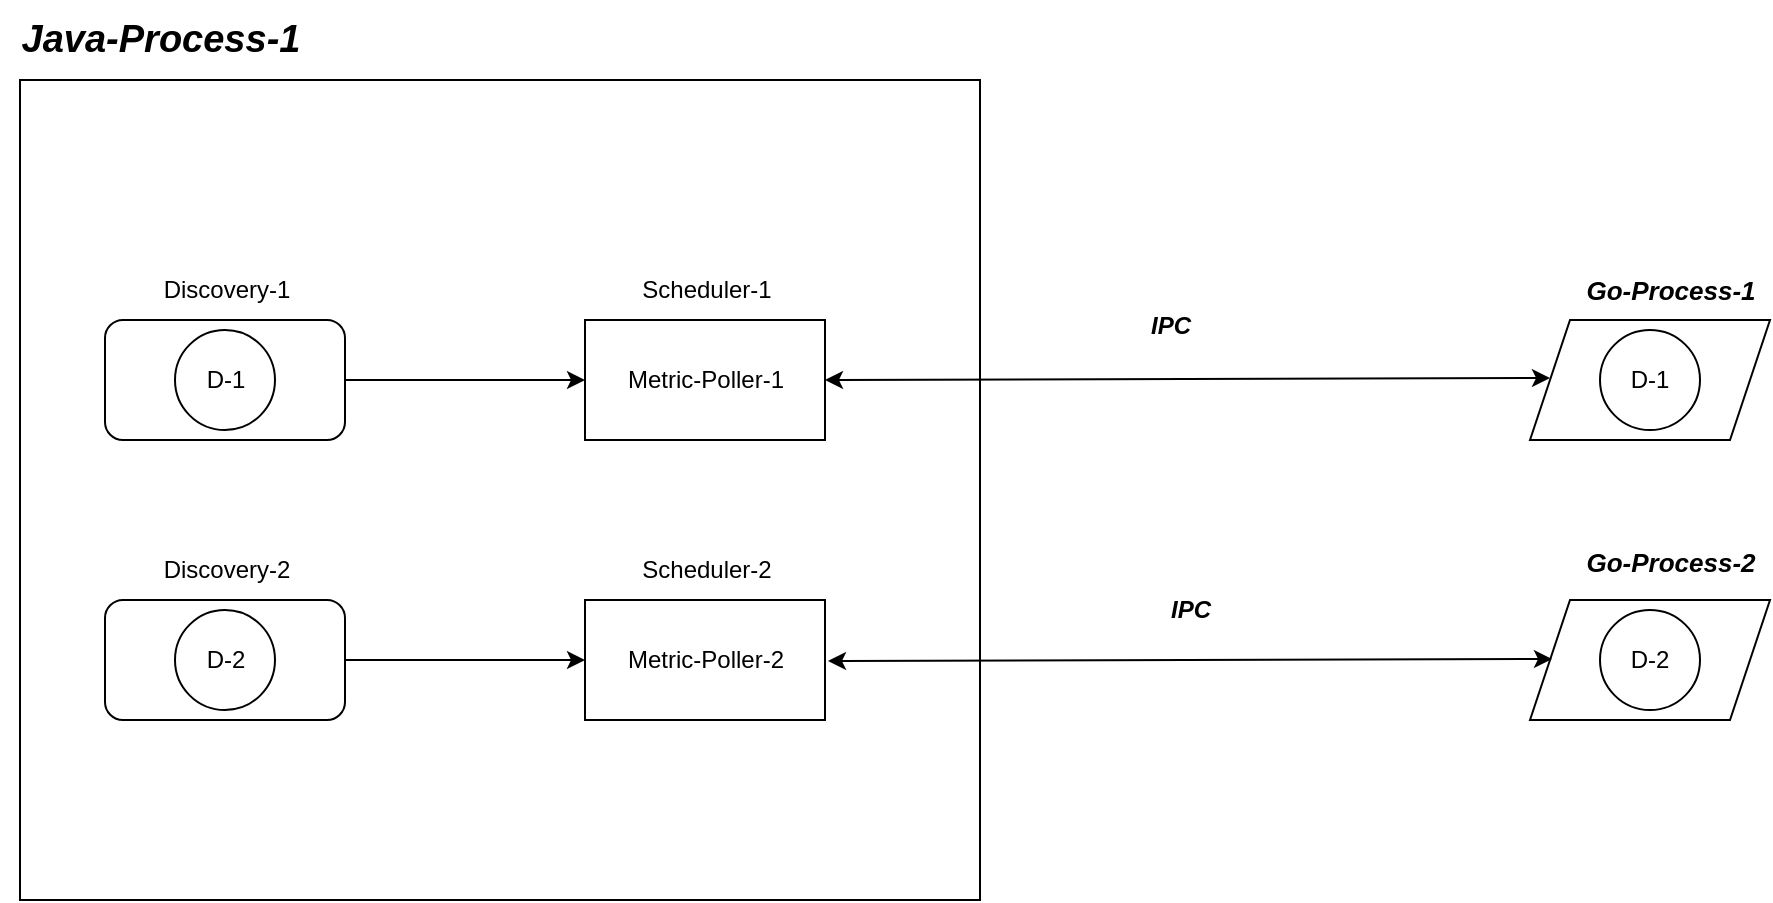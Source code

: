 <mxfile version="24.6.1" type="device" pages="3">
  <diagram id="C5RBs43oDa-KdzZeNtuy" name="Version-1">
    <mxGraphModel dx="1434" dy="843" grid="1" gridSize="10" guides="1" tooltips="1" connect="1" arrows="1" fold="1" page="0" pageScale="1" pageWidth="827" pageHeight="1169" math="0" shadow="0">
      <root>
        <mxCell id="WIyWlLk6GJQsqaUBKTNV-0" />
        <mxCell id="WIyWlLk6GJQsqaUBKTNV-1" parent="WIyWlLk6GJQsqaUBKTNV-0" />
        <mxCell id="9OZdfVUQXRZFReurkTuY-8" style="edgeStyle=orthogonalEdgeStyle;rounded=0;orthogonalLoop=1;jettySize=auto;html=1;entryX=0;entryY=0.5;entryDx=0;entryDy=0;" parent="WIyWlLk6GJQsqaUBKTNV-1" source="9OZdfVUQXRZFReurkTuY-1" target="9OZdfVUQXRZFReurkTuY-4" edge="1">
          <mxGeometry relative="1" as="geometry" />
        </mxCell>
        <mxCell id="9OZdfVUQXRZFReurkTuY-1" value="" style="rounded=1;whiteSpace=wrap;html=1;" parent="WIyWlLk6GJQsqaUBKTNV-1" vertex="1">
          <mxGeometry x="92.5" y="270" width="120" height="60" as="geometry" />
        </mxCell>
        <mxCell id="9OZdfVUQXRZFReurkTuY-9" style="edgeStyle=orthogonalEdgeStyle;rounded=0;orthogonalLoop=1;jettySize=auto;html=1;entryX=0;entryY=0.5;entryDx=0;entryDy=0;" parent="WIyWlLk6GJQsqaUBKTNV-1" source="9OZdfVUQXRZFReurkTuY-2" target="9OZdfVUQXRZFReurkTuY-5" edge="1">
          <mxGeometry relative="1" as="geometry" />
        </mxCell>
        <mxCell id="9OZdfVUQXRZFReurkTuY-2" value="" style="rounded=1;whiteSpace=wrap;html=1;" parent="WIyWlLk6GJQsqaUBKTNV-1" vertex="1">
          <mxGeometry x="92.5" y="410" width="120" height="60" as="geometry" />
        </mxCell>
        <mxCell id="9OZdfVUQXRZFReurkTuY-4" value="Metric-Poller-1" style="rounded=0;whiteSpace=wrap;html=1;" parent="WIyWlLk6GJQsqaUBKTNV-1" vertex="1">
          <mxGeometry x="332.5" y="270" width="120" height="60" as="geometry" />
        </mxCell>
        <mxCell id="9OZdfVUQXRZFReurkTuY-5" value="Metric-Poller-2" style="rounded=0;whiteSpace=wrap;html=1;" parent="WIyWlLk6GJQsqaUBKTNV-1" vertex="1">
          <mxGeometry x="332.5" y="410" width="120" height="60" as="geometry" />
        </mxCell>
        <mxCell id="9OZdfVUQXRZFReurkTuY-21" value="" style="shape=parallelogram;perimeter=parallelogramPerimeter;whiteSpace=wrap;html=1;fixedSize=1;" parent="WIyWlLk6GJQsqaUBKTNV-1" vertex="1">
          <mxGeometry x="805" y="270" width="120" height="60" as="geometry" />
        </mxCell>
        <mxCell id="9OZdfVUQXRZFReurkTuY-22" value="" style="shape=parallelogram;perimeter=parallelogramPerimeter;whiteSpace=wrap;html=1;fixedSize=1;" parent="WIyWlLk6GJQsqaUBKTNV-1" vertex="1">
          <mxGeometry x="805" y="410" width="120" height="60" as="geometry" />
        </mxCell>
        <mxCell id="9OZdfVUQXRZFReurkTuY-24" value="D-1" style="ellipse;whiteSpace=wrap;html=1;aspect=fixed;" parent="WIyWlLk6GJQsqaUBKTNV-1" vertex="1">
          <mxGeometry x="840" y="275" width="50" height="50" as="geometry" />
        </mxCell>
        <mxCell id="9OZdfVUQXRZFReurkTuY-28" value="D-2" style="ellipse;whiteSpace=wrap;html=1;aspect=fixed;" parent="WIyWlLk6GJQsqaUBKTNV-1" vertex="1">
          <mxGeometry x="840" y="415" width="50" height="50" as="geometry" />
        </mxCell>
        <mxCell id="9OZdfVUQXRZFReurkTuY-73" value="D-2" style="ellipse;whiteSpace=wrap;html=1;aspect=fixed;" parent="WIyWlLk6GJQsqaUBKTNV-1" vertex="1">
          <mxGeometry x="127.5" y="415" width="50" height="50" as="geometry" />
        </mxCell>
        <mxCell id="9OZdfVUQXRZFReurkTuY-75" value="D-1" style="ellipse;whiteSpace=wrap;html=1;aspect=fixed;" parent="WIyWlLk6GJQsqaUBKTNV-1" vertex="1">
          <mxGeometry x="127.5" y="275" width="50" height="50" as="geometry" />
        </mxCell>
        <mxCell id="9OZdfVUQXRZFReurkTuY-76" value="Discovery-1" style="text;html=1;align=center;verticalAlign=middle;resizable=0;points=[];autosize=1;strokeColor=none;fillColor=none;" parent="WIyWlLk6GJQsqaUBKTNV-1" vertex="1">
          <mxGeometry x="107.5" y="240" width="90" height="30" as="geometry" />
        </mxCell>
        <mxCell id="9OZdfVUQXRZFReurkTuY-77" value="Discovery-2" style="text;html=1;align=center;verticalAlign=middle;resizable=0;points=[];autosize=1;strokeColor=none;fillColor=none;" parent="WIyWlLk6GJQsqaUBKTNV-1" vertex="1">
          <mxGeometry x="107.5" y="380" width="90" height="30" as="geometry" />
        </mxCell>
        <mxCell id="9OZdfVUQXRZFReurkTuY-79" value="Go-Process-1" style="text;html=1;align=center;verticalAlign=middle;resizable=0;points=[];autosize=1;strokeColor=none;fillColor=none;fontStyle=3;fontSize=13;" parent="WIyWlLk6GJQsqaUBKTNV-1" vertex="1">
          <mxGeometry x="825" y="240" width="100" height="30" as="geometry" />
        </mxCell>
        <mxCell id="9OZdfVUQXRZFReurkTuY-80" value="" style="rounded=0;whiteSpace=wrap;html=1;shadow=0;fillOpacity=0;" parent="WIyWlLk6GJQsqaUBKTNV-1" vertex="1">
          <mxGeometry x="50" y="150" width="480" height="410" as="geometry" />
        </mxCell>
        <mxCell id="9OZdfVUQXRZFReurkTuY-81" value="Java-Process-1" style="text;html=1;align=center;verticalAlign=middle;resizable=0;points=[];autosize=1;strokeColor=none;fillColor=none;fontStyle=3;fontSize=19;" parent="WIyWlLk6GJQsqaUBKTNV-1" vertex="1">
          <mxGeometry x="40" y="110" width="160" height="40" as="geometry" />
        </mxCell>
        <mxCell id="9OZdfVUQXRZFReurkTuY-86" value="&lt;b&gt;&lt;i&gt;IPC&lt;/i&gt;&lt;/b&gt;" style="text;html=1;align=center;verticalAlign=middle;resizable=0;points=[];autosize=1;strokeColor=none;fillColor=none;" parent="WIyWlLk6GJQsqaUBKTNV-1" vertex="1">
          <mxGeometry x="605" y="258" width="40" height="30" as="geometry" />
        </mxCell>
        <mxCell id="9OZdfVUQXRZFReurkTuY-87" value="&lt;b&gt;&lt;i&gt;IPC&lt;/i&gt;&lt;/b&gt;" style="text;html=1;align=center;verticalAlign=middle;resizable=0;points=[];autosize=1;strokeColor=none;fillColor=none;" parent="WIyWlLk6GJQsqaUBKTNV-1" vertex="1">
          <mxGeometry x="615" y="400" width="40" height="30" as="geometry" />
        </mxCell>
        <mxCell id="9OZdfVUQXRZFReurkTuY-92" value="" style="endArrow=classic;startArrow=classic;html=1;rounded=0;exitX=1;exitY=0.5;exitDx=0;exitDy=0;" parent="WIyWlLk6GJQsqaUBKTNV-1" source="9OZdfVUQXRZFReurkTuY-4" edge="1">
          <mxGeometry width="50" height="50" relative="1" as="geometry">
            <mxPoint x="565" y="310" as="sourcePoint" />
            <mxPoint x="815" y="299" as="targetPoint" />
          </mxGeometry>
        </mxCell>
        <mxCell id="9OZdfVUQXRZFReurkTuY-93" value="" style="endArrow=classic;startArrow=classic;html=1;rounded=0;exitX=1;exitY=0.5;exitDx=0;exitDy=0;" parent="WIyWlLk6GJQsqaUBKTNV-1" edge="1">
          <mxGeometry width="50" height="50" relative="1" as="geometry">
            <mxPoint x="454" y="440.5" as="sourcePoint" />
            <mxPoint x="816" y="439.5" as="targetPoint" />
          </mxGeometry>
        </mxCell>
        <mxCell id="9OZdfVUQXRZFReurkTuY-99" value="&lt;font style=&quot;font-size: 13px;&quot;&gt;Go-Process-2&lt;/font&gt;" style="text;html=1;align=center;verticalAlign=middle;resizable=0;points=[];autosize=1;strokeColor=none;fillColor=none;fontStyle=3;fontSize=19;" parent="WIyWlLk6GJQsqaUBKTNV-1" vertex="1">
          <mxGeometry x="825" y="370" width="100" height="40" as="geometry" />
        </mxCell>
        <mxCell id="9OZdfVUQXRZFReurkTuY-105" value="Scheduler-1" style="text;html=1;align=center;verticalAlign=middle;resizable=0;points=[];autosize=1;strokeColor=none;fillColor=none;" parent="WIyWlLk6GJQsqaUBKTNV-1" vertex="1">
          <mxGeometry x="347.5" y="240" width="90" height="30" as="geometry" />
        </mxCell>
        <mxCell id="9OZdfVUQXRZFReurkTuY-106" value="Scheduler-2" style="text;html=1;align=center;verticalAlign=middle;resizable=0;points=[];autosize=1;strokeColor=none;fillColor=none;" parent="WIyWlLk6GJQsqaUBKTNV-1" vertex="1">
          <mxGeometry x="347.5" y="380" width="90" height="30" as="geometry" />
        </mxCell>
      </root>
    </mxGraphModel>
  </diagram>
  <diagram id="FoqopDVUrKK_7Zn-dAIG" name="Version-2">
    <mxGraphModel dx="1834" dy="443" grid="1" gridSize="10" guides="1" tooltips="1" connect="1" arrows="1" fold="1" page="0" pageScale="1" pageWidth="827" pageHeight="1169" math="0" shadow="0">
      <root>
        <mxCell id="0" />
        <mxCell id="1" parent="0" />
        <mxCell id="3S1jbaAXfcjCPufyCK_0-1" style="edgeStyle=orthogonalEdgeStyle;rounded=0;orthogonalLoop=1;jettySize=auto;html=1;entryX=0;entryY=0.5;entryDx=0;entryDy=0;" edge="1" parent="1" source="3S1jbaAXfcjCPufyCK_0-2" target="3S1jbaAXfcjCPufyCK_0-3">
          <mxGeometry relative="1" as="geometry" />
        </mxCell>
        <mxCell id="3S1jbaAXfcjCPufyCK_0-2" value="" style="rounded=1;whiteSpace=wrap;html=1;" vertex="1" parent="1">
          <mxGeometry x="-60" y="630" width="180" height="130" as="geometry" />
        </mxCell>
        <mxCell id="3S1jbaAXfcjCPufyCK_0-3" value="Metric-Poller-1" style="rounded=0;whiteSpace=wrap;html=1;" vertex="1" parent="1">
          <mxGeometry x="270" y="665" width="120" height="60" as="geometry" />
        </mxCell>
        <mxCell id="3S1jbaAXfcjCPufyCK_0-4" value="Metric-Poller-2" style="rounded=0;whiteSpace=wrap;html=1;" vertex="1" parent="1">
          <mxGeometry x="280" y="875" width="120" height="60" as="geometry" />
        </mxCell>
        <mxCell id="3S1jbaAXfcjCPufyCK_0-5" value="" style="shape=parallelogram;perimeter=parallelogramPerimeter;whiteSpace=wrap;html=1;fixedSize=1;" vertex="1" parent="1">
          <mxGeometry x="722.5" y="611.25" width="250" height="167.5" as="geometry" />
        </mxCell>
        <mxCell id="3S1jbaAXfcjCPufyCK_0-6" value="" style="shape=parallelogram;perimeter=parallelogramPerimeter;whiteSpace=wrap;html=1;fixedSize=1;" vertex="1" parent="1">
          <mxGeometry x="700" y="840" width="260" height="170" as="geometry" />
        </mxCell>
        <mxCell id="3S1jbaAXfcjCPufyCK_0-7" value="D-2" style="ellipse;whiteSpace=wrap;html=1;aspect=fixed;" vertex="1" parent="1">
          <mxGeometry x="40" y="640" width="50" height="50" as="geometry" />
        </mxCell>
        <mxCell id="3S1jbaAXfcjCPufyCK_0-8" value="D-1" style="ellipse;whiteSpace=wrap;html=1;aspect=fixed;" vertex="1" parent="1">
          <mxGeometry x="770" y="641.25" width="50" height="50" as="geometry" />
        </mxCell>
        <mxCell id="3S1jbaAXfcjCPufyCK_0-9" value="D-1" style="ellipse;whiteSpace=wrap;html=1;aspect=fixed;" vertex="1" parent="1">
          <mxGeometry x="-40" y="640" width="50" height="50" as="geometry" />
        </mxCell>
        <mxCell id="3S1jbaAXfcjCPufyCK_0-10" value="D-3" style="ellipse;whiteSpace=wrap;html=1;aspect=fixed;" vertex="1" parent="1">
          <mxGeometry x="-40" y="700" width="50" height="50" as="geometry" />
        </mxCell>
        <mxCell id="3S1jbaAXfcjCPufyCK_0-11" value="D-4" style="ellipse;whiteSpace=wrap;html=1;aspect=fixed;" vertex="1" parent="1">
          <mxGeometry x="40" y="700" width="50" height="50" as="geometry" />
        </mxCell>
        <mxCell id="3S1jbaAXfcjCPufyCK_0-12" style="edgeStyle=orthogonalEdgeStyle;rounded=0;orthogonalLoop=1;jettySize=auto;html=1;entryX=0;entryY=0.5;entryDx=0;entryDy=0;" edge="1" parent="1" source="3S1jbaAXfcjCPufyCK_0-13" target="3S1jbaAXfcjCPufyCK_0-4">
          <mxGeometry relative="1" as="geometry" />
        </mxCell>
        <mxCell id="3S1jbaAXfcjCPufyCK_0-13" value="" style="rounded=1;whiteSpace=wrap;html=1;" vertex="1" parent="1">
          <mxGeometry x="-60" y="840" width="180" height="130" as="geometry" />
        </mxCell>
        <mxCell id="3S1jbaAXfcjCPufyCK_0-14" value="D-2" style="ellipse;whiteSpace=wrap;html=1;aspect=fixed;" vertex="1" parent="1">
          <mxGeometry x="45" y="855" width="50" height="50" as="geometry" />
        </mxCell>
        <mxCell id="3S1jbaAXfcjCPufyCK_0-15" value="D-1" style="ellipse;whiteSpace=wrap;html=1;aspect=fixed;" vertex="1" parent="1">
          <mxGeometry x="-40" y="855" width="50" height="50" as="geometry" />
        </mxCell>
        <mxCell id="3S1jbaAXfcjCPufyCK_0-16" value="D-3" style="ellipse;whiteSpace=wrap;html=1;aspect=fixed;" vertex="1" parent="1">
          <mxGeometry x="5" y="905" width="50" height="50" as="geometry" />
        </mxCell>
        <mxCell id="3S1jbaAXfcjCPufyCK_0-17" value="D-2" style="ellipse;whiteSpace=wrap;html=1;aspect=fixed;" vertex="1" parent="1">
          <mxGeometry x="892.5" y="641.25" width="50" height="50" as="geometry" />
        </mxCell>
        <mxCell id="3S1jbaAXfcjCPufyCK_0-18" value="D-4" style="ellipse;whiteSpace=wrap;html=1;aspect=fixed;" vertex="1" parent="1">
          <mxGeometry x="892.5" y="721.25" width="50" height="50" as="geometry" />
        </mxCell>
        <mxCell id="3S1jbaAXfcjCPufyCK_0-19" value="D-3" style="ellipse;whiteSpace=wrap;html=1;aspect=fixed;" vertex="1" parent="1">
          <mxGeometry x="770" y="721.25" width="50" height="50" as="geometry" />
        </mxCell>
        <mxCell id="3S1jbaAXfcjCPufyCK_0-20" value="D-1" style="ellipse;whiteSpace=wrap;html=1;aspect=fixed;" vertex="1" parent="1">
          <mxGeometry x="740" y="880" width="50" height="50" as="geometry" />
        </mxCell>
        <mxCell id="3S1jbaAXfcjCPufyCK_0-21" value="D-2" style="ellipse;whiteSpace=wrap;html=1;aspect=fixed;" vertex="1" parent="1">
          <mxGeometry x="870" y="880" width="50" height="50" as="geometry" />
        </mxCell>
        <mxCell id="3S1jbaAXfcjCPufyCK_0-22" value="D-3" style="ellipse;whiteSpace=wrap;html=1;aspect=fixed;" vertex="1" parent="1">
          <mxGeometry x="800" y="945" width="50" height="50" as="geometry" />
        </mxCell>
        <mxCell id="3S1jbaAXfcjCPufyCK_0-23" value="Discovery-1" style="text;html=1;align=center;verticalAlign=middle;resizable=0;points=[];autosize=1;strokeColor=none;fillColor=none;" vertex="1" parent="1">
          <mxGeometry x="-15" y="600" width="90" height="30" as="geometry" />
        </mxCell>
        <mxCell id="3S1jbaAXfcjCPufyCK_0-24" value="Discovery-2" style="text;html=1;align=center;verticalAlign=middle;resizable=0;points=[];autosize=1;strokeColor=none;fillColor=none;" vertex="1" parent="1">
          <mxGeometry x="-12.5" y="810" width="90" height="30" as="geometry" />
        </mxCell>
        <mxCell id="3S1jbaAXfcjCPufyCK_0-25" value="" style="rounded=0;whiteSpace=wrap;html=1;shadow=0;fillOpacity=0;" vertex="1" parent="1">
          <mxGeometry x="-100" y="550" width="530" height="480" as="geometry" />
        </mxCell>
        <mxCell id="3S1jbaAXfcjCPufyCK_0-26" value="&lt;b&gt;&lt;i&gt;IPC&lt;/i&gt;&lt;/b&gt;" style="text;html=1;align=center;verticalAlign=middle;resizable=0;points=[];autosize=1;strokeColor=none;fillColor=none;" vertex="1" parent="1">
          <mxGeometry x="535" y="660" width="40" height="30" as="geometry" />
        </mxCell>
        <mxCell id="3S1jbaAXfcjCPufyCK_0-27" value="&lt;b&gt;&lt;i&gt;IPC&lt;/i&gt;&lt;/b&gt;" style="text;html=1;align=center;verticalAlign=middle;resizable=0;points=[];autosize=1;strokeColor=none;fillColor=none;" vertex="1" parent="1">
          <mxGeometry x="520" y="865" width="40" height="30" as="geometry" />
        </mxCell>
        <mxCell id="3S1jbaAXfcjCPufyCK_0-28" value="" style="endArrow=classic;startArrow=classic;html=1;rounded=0;exitX=1;exitY=0.5;exitDx=0;exitDy=0;entryX=0;entryY=0.5;entryDx=0;entryDy=0;" edge="1" parent="1" target="3S1jbaAXfcjCPufyCK_0-5">
          <mxGeometry width="50" height="50" relative="1" as="geometry">
            <mxPoint x="390.5" y="695.5" as="sourcePoint" />
            <mxPoint x="700" y="694.5" as="targetPoint" />
          </mxGeometry>
        </mxCell>
        <mxCell id="3S1jbaAXfcjCPufyCK_0-29" value="" style="endArrow=classic;startArrow=classic;html=1;rounded=0;exitX=1;exitY=0.5;exitDx=0;exitDy=0;" edge="1" parent="1">
          <mxGeometry width="50" height="50" relative="1" as="geometry">
            <mxPoint x="395.5" y="895.5" as="sourcePoint" />
            <mxPoint x="710" y="895" as="targetPoint" />
          </mxGeometry>
        </mxCell>
        <mxCell id="3S1jbaAXfcjCPufyCK_0-30" value="Go-Process-1" style="text;html=1;align=center;verticalAlign=middle;resizable=0;points=[];autosize=1;strokeColor=none;fillColor=none;fontStyle=3;fontSize=13;" vertex="1" parent="1">
          <mxGeometry x="757.5" y="571.25" width="100" height="30" as="geometry" />
        </mxCell>
        <mxCell id="3S1jbaAXfcjCPufyCK_0-31" value="&lt;font style=&quot;font-size: 13px;&quot;&gt;Go-Process-2&lt;/font&gt;" style="text;html=1;align=center;verticalAlign=middle;resizable=0;points=[];autosize=1;strokeColor=none;fillColor=none;fontStyle=3;fontSize=19;" vertex="1" parent="1">
          <mxGeometry x="750" y="805" width="100" height="40" as="geometry" />
        </mxCell>
        <mxCell id="3S1jbaAXfcjCPufyCK_0-32" value="Java-Process-1" style="text;html=1;align=center;verticalAlign=middle;resizable=0;points=[];autosize=1;strokeColor=none;fillColor=none;fontStyle=3;fontSize=19;" vertex="1" parent="1">
          <mxGeometry x="-100" y="510" width="160" height="40" as="geometry" />
        </mxCell>
        <mxCell id="3S1jbaAXfcjCPufyCK_0-33" value="Scheduler-2" style="text;html=1;align=center;verticalAlign=middle;resizable=0;points=[];autosize=1;strokeColor=none;fillColor=none;" vertex="1" parent="1">
          <mxGeometry x="285" y="840" width="90" height="30" as="geometry" />
        </mxCell>
        <mxCell id="3S1jbaAXfcjCPufyCK_0-34" value="Scheduler-1" style="text;html=1;align=center;verticalAlign=middle;resizable=0;points=[];autosize=1;strokeColor=none;fillColor=none;" vertex="1" parent="1">
          <mxGeometry x="285" y="630" width="90" height="30" as="geometry" />
        </mxCell>
        <mxCell id="3S1jbaAXfcjCPufyCK_0-35" value="GR-1" style="text;html=1;align=center;verticalAlign=middle;resizable=0;points=[];autosize=1;strokeColor=none;fillColor=none;fontStyle=3;fontSize=13;" vertex="1" parent="1">
          <mxGeometry x="770" y="611.25" width="50" height="30" as="geometry" />
        </mxCell>
        <mxCell id="3S1jbaAXfcjCPufyCK_0-36" value="GR-2" style="text;html=1;align=center;verticalAlign=middle;resizable=0;points=[];autosize=1;strokeColor=none;fillColor=none;fontStyle=3;fontSize=13;" vertex="1" parent="1">
          <mxGeometry x="892.5" y="611.25" width="50" height="30" as="geometry" />
        </mxCell>
        <mxCell id="3S1jbaAXfcjCPufyCK_0-37" value="GR-3" style="text;html=1;align=center;verticalAlign=middle;resizable=0;points=[];autosize=1;strokeColor=none;fillColor=none;fontStyle=3;fontSize=13;" vertex="1" parent="1">
          <mxGeometry x="770" y="691.25" width="50" height="30" as="geometry" />
        </mxCell>
        <mxCell id="3S1jbaAXfcjCPufyCK_0-38" value="GR-4" style="text;html=1;align=center;verticalAlign=middle;resizable=0;points=[];autosize=1;strokeColor=none;fillColor=none;fontStyle=3;fontSize=13;" vertex="1" parent="1">
          <mxGeometry x="892.5" y="691.25" width="50" height="30" as="geometry" />
        </mxCell>
        <mxCell id="3S1jbaAXfcjCPufyCK_0-39" value="GR-1" style="text;html=1;align=center;verticalAlign=middle;resizable=0;points=[];autosize=1;strokeColor=none;fillColor=none;fontStyle=3;fontSize=13;" vertex="1" parent="1">
          <mxGeometry x="740" y="850" width="50" height="30" as="geometry" />
        </mxCell>
        <mxCell id="3S1jbaAXfcjCPufyCK_0-40" value="GR-2" style="text;html=1;align=center;verticalAlign=middle;resizable=0;points=[];autosize=1;strokeColor=none;fillColor=none;fontStyle=3;fontSize=13;" vertex="1" parent="1">
          <mxGeometry x="870" y="850" width="50" height="30" as="geometry" />
        </mxCell>
        <mxCell id="3S1jbaAXfcjCPufyCK_0-41" value="GR-3" style="text;html=1;align=center;verticalAlign=middle;resizable=0;points=[];autosize=1;strokeColor=none;fillColor=none;fontStyle=3;fontSize=13;" vertex="1" parent="1">
          <mxGeometry x="800" y="920" width="50" height="30" as="geometry" />
        </mxCell>
      </root>
    </mxGraphModel>
  </diagram>
  <diagram id="5ERk7wwbvAShRum197c0" name="Version-3">
    <mxGraphModel dx="2474" dy="843" grid="1" gridSize="10" guides="1" tooltips="1" connect="1" arrows="1" fold="1" page="0" pageScale="1" pageWidth="827" pageHeight="1169" background="none" math="0" shadow="0">
      <root>
        <mxCell id="0" />
        <mxCell id="1" parent="0" />
        <mxCell id="g6kdKwEsswI9fkPueDpO-2" value="" style="rounded=1;whiteSpace=wrap;html=1;" vertex="1" parent="1">
          <mxGeometry x="-580" y="670" width="180" height="130" as="geometry" />
        </mxCell>
        <mxCell id="g6kdKwEsswI9fkPueDpO-5" value="" style="shape=parallelogram;perimeter=parallelogramPerimeter;whiteSpace=wrap;html=1;fixedSize=1;" vertex="1" parent="1">
          <mxGeometry x="452" y="416.25" width="250" height="167.5" as="geometry" />
        </mxCell>
        <mxCell id="g6kdKwEsswI9fkPueDpO-7" value="D-2" style="ellipse;whiteSpace=wrap;html=1;aspect=fixed;" vertex="1" parent="1">
          <mxGeometry x="-480" y="680" width="50" height="50" as="geometry" />
        </mxCell>
        <mxCell id="g6kdKwEsswI9fkPueDpO-8" value="D-1" style="ellipse;whiteSpace=wrap;html=1;aspect=fixed;" vertex="1" parent="1">
          <mxGeometry x="499.5" y="446.25" width="50" height="50" as="geometry" />
        </mxCell>
        <mxCell id="g6kdKwEsswI9fkPueDpO-9" value="D-1" style="ellipse;whiteSpace=wrap;html=1;aspect=fixed;" vertex="1" parent="1">
          <mxGeometry x="-560" y="680" width="50" height="50" as="geometry" />
        </mxCell>
        <mxCell id="g6kdKwEsswI9fkPueDpO-10" value="D-3" style="ellipse;whiteSpace=wrap;html=1;aspect=fixed;" vertex="1" parent="1">
          <mxGeometry x="-560" y="740" width="50" height="50" as="geometry" />
        </mxCell>
        <mxCell id="g6kdKwEsswI9fkPueDpO-11" value="D-4" style="ellipse;whiteSpace=wrap;html=1;aspect=fixed;" vertex="1" parent="1">
          <mxGeometry x="-480" y="740" width="50" height="50" as="geometry" />
        </mxCell>
        <mxCell id="g6kdKwEsswI9fkPueDpO-17" value="D-2" style="ellipse;whiteSpace=wrap;html=1;aspect=fixed;" vertex="1" parent="1">
          <mxGeometry x="622" y="446.25" width="50" height="50" as="geometry" />
        </mxCell>
        <mxCell id="g6kdKwEsswI9fkPueDpO-18" value="D-4" style="ellipse;whiteSpace=wrap;html=1;aspect=fixed;" vertex="1" parent="1">
          <mxGeometry x="622" y="526.25" width="50" height="50" as="geometry" />
        </mxCell>
        <mxCell id="g6kdKwEsswI9fkPueDpO-19" value="D-3" style="ellipse;whiteSpace=wrap;html=1;aspect=fixed;" vertex="1" parent="1">
          <mxGeometry x="499.5" y="526.25" width="50" height="50" as="geometry" />
        </mxCell>
        <mxCell id="g6kdKwEsswI9fkPueDpO-23" value="Discovery" style="text;html=1;align=center;verticalAlign=middle;resizable=0;points=[];autosize=1;strokeColor=none;fillColor=none;" vertex="1" parent="1">
          <mxGeometry x="-520" y="820" width="80" height="30" as="geometry" />
        </mxCell>
        <mxCell id="g6kdKwEsswI9fkPueDpO-25" value="" style="rounded=0;whiteSpace=wrap;html=1;shadow=0;fillOpacity=0;" vertex="1" parent="1">
          <mxGeometry x="-645" y="380" width="940" height="590" as="geometry" />
        </mxCell>
        <mxCell id="g6kdKwEsswI9fkPueDpO-26" value="&lt;i style=&quot;&quot;&gt;Sending All Devices&lt;/i&gt;" style="text;html=1;align=center;verticalAlign=middle;resizable=0;points=[];autosize=1;strokeColor=none;fillColor=none;" vertex="1" parent="1">
          <mxGeometry x="165" y="468.13" width="130" height="30" as="geometry" />
        </mxCell>
        <mxCell id="g6kdKwEsswI9fkPueDpO-30" value="Go-Process" style="text;html=1;align=center;verticalAlign=middle;resizable=0;points=[];autosize=1;strokeColor=none;fillColor=none;fontStyle=3;fontSize=13;" vertex="1" parent="1">
          <mxGeometry x="494.5" y="380" width="90" height="30" as="geometry" />
        </mxCell>
        <mxCell id="g6kdKwEsswI9fkPueDpO-32" value="Java-Process" style="text;html=1;align=center;verticalAlign=middle;resizable=0;points=[];autosize=1;strokeColor=none;fillColor=none;fontStyle=3;fontSize=19;" vertex="1" parent="1">
          <mxGeometry x="-600" y="330" width="140" height="40" as="geometry" />
        </mxCell>
        <mxCell id="g6kdKwEsswI9fkPueDpO-35" value="GR-1" style="text;html=1;align=center;verticalAlign=middle;resizable=0;points=[];autosize=1;strokeColor=none;fillColor=none;fontStyle=3;fontSize=13;" vertex="1" parent="1">
          <mxGeometry x="499.5" y="416.25" width="50" height="30" as="geometry" />
        </mxCell>
        <mxCell id="g6kdKwEsswI9fkPueDpO-36" value="GR-2" style="text;html=1;align=center;verticalAlign=middle;resizable=0;points=[];autosize=1;strokeColor=none;fillColor=none;fontStyle=3;fontSize=13;" vertex="1" parent="1">
          <mxGeometry x="622" y="416.25" width="50" height="30" as="geometry" />
        </mxCell>
        <mxCell id="g6kdKwEsswI9fkPueDpO-37" value="GR-3" style="text;html=1;align=center;verticalAlign=middle;resizable=0;points=[];autosize=1;strokeColor=none;fillColor=none;fontStyle=3;fontSize=13;" vertex="1" parent="1">
          <mxGeometry x="499.5" y="496.25" width="50" height="30" as="geometry" />
        </mxCell>
        <mxCell id="g6kdKwEsswI9fkPueDpO-38" value="GR-4" style="text;html=1;align=center;verticalAlign=middle;resizable=0;points=[];autosize=1;strokeColor=none;fillColor=none;fontStyle=3;fontSize=13;" vertex="1" parent="1">
          <mxGeometry x="622" y="496.25" width="50" height="30" as="geometry" />
        </mxCell>
        <mxCell id="g6kdKwEsswI9fkPueDpO-42" value="" style="rounded=0;whiteSpace=wrap;html=1;" vertex="1" parent="1">
          <mxGeometry x="-20" y="665" width="120" height="60" as="geometry" />
        </mxCell>
        <mxCell id="g6kdKwEsswI9fkPueDpO-43" value="Worker Thread" style="rounded=0;whiteSpace=wrap;html=1;" vertex="1" parent="1">
          <mxGeometry x="-10" y="675" width="120" height="60" as="geometry" />
        </mxCell>
        <mxCell id="g6kdKwEsswI9fkPueDpO-48" value="Metric-Poller-1" style="rounded=0;whiteSpace=wrap;html=1;" vertex="1" parent="1">
          <mxGeometry x="-20" y="475" width="120" height="60" as="geometry" />
        </mxCell>
        <mxCell id="g6kdKwEsswI9fkPueDpO-158" style="edgeStyle=orthogonalEdgeStyle;rounded=0;orthogonalLoop=1;jettySize=auto;html=1;entryX=0;entryY=0.5;entryDx=0;entryDy=0;" edge="1" parent="1" source="g6kdKwEsswI9fkPueDpO-63" target="g6kdKwEsswI9fkPueDpO-48">
          <mxGeometry relative="1" as="geometry">
            <Array as="points">
              <mxPoint x="-340" y="745" />
              <mxPoint x="-340" y="505" />
            </Array>
          </mxGeometry>
        </mxCell>
        <mxCell id="g6kdKwEsswI9fkPueDpO-63" value="" style="rounded=1;whiteSpace=wrap;html=1;" vertex="1" parent="1">
          <mxGeometry x="-570" y="680" width="180" height="130" as="geometry" />
        </mxCell>
        <mxCell id="g6kdKwEsswI9fkPueDpO-64" value="D-2" style="ellipse;whiteSpace=wrap;html=1;aspect=fixed;" vertex="1" parent="1">
          <mxGeometry x="-470" y="690" width="50" height="50" as="geometry" />
        </mxCell>
        <mxCell id="g6kdKwEsswI9fkPueDpO-65" value="D-1" style="ellipse;whiteSpace=wrap;html=1;aspect=fixed;" vertex="1" parent="1">
          <mxGeometry x="-550" y="690" width="50" height="50" as="geometry" />
        </mxCell>
        <mxCell id="g6kdKwEsswI9fkPueDpO-66" value="D-3" style="ellipse;whiteSpace=wrap;html=1;aspect=fixed;" vertex="1" parent="1">
          <mxGeometry x="-550" y="750" width="50" height="50" as="geometry" />
        </mxCell>
        <mxCell id="g6kdKwEsswI9fkPueDpO-67" value="D-4" style="ellipse;whiteSpace=wrap;html=1;aspect=fixed;" vertex="1" parent="1">
          <mxGeometry x="-470" y="750" width="50" height="50" as="geometry" />
        </mxCell>
        <mxCell id="g6kdKwEsswI9fkPueDpO-164" style="edgeStyle=orthogonalEdgeStyle;rounded=0;orthogonalLoop=1;jettySize=auto;html=1;entryX=0.5;entryY=0;entryDx=0;entryDy=0;" edge="1" parent="1" source="g6kdKwEsswI9fkPueDpO-70" target="g6kdKwEsswI9fkPueDpO-161">
          <mxGeometry relative="1" as="geometry" />
        </mxCell>
        <mxCell id="g6kdKwEsswI9fkPueDpO-70" value="Metric-Poller-1" style="rounded=0;whiteSpace=wrap;html=1;" vertex="1" parent="1">
          <mxGeometry x="-10" y="485" width="120" height="60" as="geometry" />
        </mxCell>
        <mxCell id="g6kdKwEsswI9fkPueDpO-88" value="" style="shape=parallelogram;perimeter=parallelogramPerimeter;whiteSpace=wrap;html=1;fixedSize=1;" vertex="1" parent="1">
          <mxGeometry x="469.5" y="426.88" width="250" height="167.5" as="geometry" />
        </mxCell>
        <mxCell id="g6kdKwEsswI9fkPueDpO-89" value="D-1" style="ellipse;whiteSpace=wrap;html=1;aspect=fixed;" vertex="1" parent="1">
          <mxGeometry x="508.25" y="458.13" width="50" height="50" as="geometry" />
        </mxCell>
        <mxCell id="g6kdKwEsswI9fkPueDpO-90" value="D-2" style="ellipse;whiteSpace=wrap;html=1;aspect=fixed;" vertex="1" parent="1">
          <mxGeometry x="630.75" y="458.13" width="50" height="50" as="geometry" />
        </mxCell>
        <mxCell id="g6kdKwEsswI9fkPueDpO-91" value="D-4" style="ellipse;whiteSpace=wrap;html=1;aspect=fixed;" vertex="1" parent="1">
          <mxGeometry x="630.75" y="538.13" width="50" height="50" as="geometry" />
        </mxCell>
        <mxCell id="g6kdKwEsswI9fkPueDpO-92" value="D-3" style="ellipse;whiteSpace=wrap;html=1;aspect=fixed;" vertex="1" parent="1">
          <mxGeometry x="508.25" y="538.13" width="50" height="50" as="geometry" />
        </mxCell>
        <mxCell id="g6kdKwEsswI9fkPueDpO-93" value="GR-1" style="text;html=1;align=center;verticalAlign=middle;resizable=0;points=[];autosize=1;strokeColor=none;fillColor=none;fontStyle=3;fontSize=13;" vertex="1" parent="1">
          <mxGeometry x="508.25" y="428.13" width="50" height="30" as="geometry" />
        </mxCell>
        <mxCell id="g6kdKwEsswI9fkPueDpO-94" value="GR-2" style="text;html=1;align=center;verticalAlign=middle;resizable=0;points=[];autosize=1;strokeColor=none;fillColor=none;fontStyle=3;fontSize=13;" vertex="1" parent="1">
          <mxGeometry x="630.75" y="428.13" width="50" height="30" as="geometry" />
        </mxCell>
        <mxCell id="g6kdKwEsswI9fkPueDpO-95" value="GR-3" style="text;html=1;align=center;verticalAlign=middle;resizable=0;points=[];autosize=1;strokeColor=none;fillColor=none;fontStyle=3;fontSize=13;" vertex="1" parent="1">
          <mxGeometry x="508.25" y="508.13" width="50" height="30" as="geometry" />
        </mxCell>
        <mxCell id="g6kdKwEsswI9fkPueDpO-96" value="GR-4" style="text;html=1;align=center;verticalAlign=middle;resizable=0;points=[];autosize=1;strokeColor=none;fillColor=none;fontStyle=3;fontSize=13;" vertex="1" parent="1">
          <mxGeometry x="630.75" y="508.13" width="50" height="30" as="geometry" />
        </mxCell>
        <mxCell id="g6kdKwEsswI9fkPueDpO-146" value="" style="endArrow=classic;html=1;rounded=0;entryX=0;entryY=0.5;entryDx=0;entryDy=0;exitX=1;exitY=0.25;exitDx=0;exitDy=0;" edge="1" parent="1" source="g6kdKwEsswI9fkPueDpO-70" target="g6kdKwEsswI9fkPueDpO-5">
          <mxGeometry width="50" height="50" relative="1" as="geometry">
            <mxPoint x="150" y="530" as="sourcePoint" />
            <mxPoint x="200" y="480" as="targetPoint" />
          </mxGeometry>
        </mxCell>
        <mxCell id="g6kdKwEsswI9fkPueDpO-147" value="" style="endArrow=classic;html=1;rounded=0;entryX=1;entryY=0.75;entryDx=0;entryDy=0;exitX=0.032;exitY=0.679;exitDx=0;exitDy=0;exitPerimeter=0;" edge="1" parent="1" source="g6kdKwEsswI9fkPueDpO-5" target="g6kdKwEsswI9fkPueDpO-70">
          <mxGeometry width="50" height="50" relative="1" as="geometry">
            <mxPoint x="200" y="560" as="sourcePoint" />
            <mxPoint x="320" y="550" as="targetPoint" />
          </mxGeometry>
        </mxCell>
        <mxCell id="g6kdKwEsswI9fkPueDpO-148" value="&lt;i style=&quot;&quot;&gt;Get All devices With status&lt;/i&gt;" style="text;html=1;align=center;verticalAlign=middle;resizable=0;points=[];autosize=1;strokeColor=none;fillColor=none;" vertex="1" parent="1">
          <mxGeometry x="155" y="535" width="170" height="30" as="geometry" />
        </mxCell>
        <mxCell id="g6kdKwEsswI9fkPueDpO-161" value="" style="rounded=0;whiteSpace=wrap;html=1;" vertex="1" parent="1">
          <mxGeometry x="-10" y="675" width="120" height="60" as="geometry" />
        </mxCell>
        <mxCell id="g6kdKwEsswI9fkPueDpO-162" value="Worker Thread" style="rounded=0;whiteSpace=wrap;html=1;" vertex="1" parent="1">
          <mxGeometry y="685" width="120" height="60" as="geometry" />
        </mxCell>
        <mxCell id="g6kdKwEsswI9fkPueDpO-165" value="" style="rounded=1;whiteSpace=wrap;html=1;" vertex="1" parent="1">
          <mxGeometry x="-580" y="1480" width="180" height="130" as="geometry" />
        </mxCell>
        <mxCell id="g6kdKwEsswI9fkPueDpO-166" value="" style="shape=parallelogram;perimeter=parallelogramPerimeter;whiteSpace=wrap;html=1;fixedSize=1;" vertex="1" parent="1">
          <mxGeometry x="452" y="1226.25" width="250" height="167.5" as="geometry" />
        </mxCell>
        <mxCell id="g6kdKwEsswI9fkPueDpO-167" value="D-2" style="ellipse;whiteSpace=wrap;html=1;aspect=fixed;" vertex="1" parent="1">
          <mxGeometry x="-480" y="1490" width="50" height="50" as="geometry" />
        </mxCell>
        <mxCell id="g6kdKwEsswI9fkPueDpO-168" value="D-1" style="ellipse;whiteSpace=wrap;html=1;aspect=fixed;" vertex="1" parent="1">
          <mxGeometry x="499.5" y="1256.25" width="50" height="50" as="geometry" />
        </mxCell>
        <mxCell id="g6kdKwEsswI9fkPueDpO-169" value="D-1" style="ellipse;whiteSpace=wrap;html=1;aspect=fixed;" vertex="1" parent="1">
          <mxGeometry x="-560" y="1490" width="50" height="50" as="geometry" />
        </mxCell>
        <mxCell id="g6kdKwEsswI9fkPueDpO-170" value="D-3" style="ellipse;whiteSpace=wrap;html=1;aspect=fixed;" vertex="1" parent="1">
          <mxGeometry x="-560" y="1550" width="50" height="50" as="geometry" />
        </mxCell>
        <mxCell id="g6kdKwEsswI9fkPueDpO-171" value="D-4" style="ellipse;whiteSpace=wrap;html=1;aspect=fixed;" vertex="1" parent="1">
          <mxGeometry x="-480" y="1550" width="50" height="50" as="geometry" />
        </mxCell>
        <mxCell id="g6kdKwEsswI9fkPueDpO-172" value="D-2" style="ellipse;whiteSpace=wrap;html=1;aspect=fixed;" vertex="1" parent="1">
          <mxGeometry x="622" y="1256.25" width="50" height="50" as="geometry" />
        </mxCell>
        <mxCell id="g6kdKwEsswI9fkPueDpO-173" value="D-4" style="ellipse;whiteSpace=wrap;html=1;aspect=fixed;" vertex="1" parent="1">
          <mxGeometry x="622" y="1336.25" width="50" height="50" as="geometry" />
        </mxCell>
        <mxCell id="g6kdKwEsswI9fkPueDpO-174" value="D-3" style="ellipse;whiteSpace=wrap;html=1;aspect=fixed;" vertex="1" parent="1">
          <mxGeometry x="499.5" y="1336.25" width="50" height="50" as="geometry" />
        </mxCell>
        <mxCell id="g6kdKwEsswI9fkPueDpO-175" value="Discovery" style="text;html=1;align=center;verticalAlign=middle;resizable=0;points=[];autosize=1;strokeColor=none;fillColor=none;" vertex="1" parent="1">
          <mxGeometry x="-520" y="1630" width="80" height="30" as="geometry" />
        </mxCell>
        <mxCell id="g6kdKwEsswI9fkPueDpO-176" value="" style="rounded=0;whiteSpace=wrap;html=1;shadow=0;fillOpacity=0;" vertex="1" parent="1">
          <mxGeometry x="-600" y="1200" width="950" height="580" as="geometry" />
        </mxCell>
        <mxCell id="g6kdKwEsswI9fkPueDpO-177" value="&lt;i style=&quot;&quot;&gt;Sending Devices with status Success&lt;/i&gt;" style="text;html=1;align=center;verticalAlign=middle;resizable=0;points=[];autosize=1;strokeColor=none;fillColor=none;" vertex="1" parent="1">
          <mxGeometry x="130" y="1285" width="220" height="30" as="geometry" />
        </mxCell>
        <mxCell id="g6kdKwEsswI9fkPueDpO-178" value="Go-Process" style="text;html=1;align=center;verticalAlign=middle;resizable=0;points=[];autosize=1;strokeColor=none;fillColor=none;fontStyle=3;fontSize=13;" vertex="1" parent="1">
          <mxGeometry x="494.5" y="1190" width="90" height="30" as="geometry" />
        </mxCell>
        <mxCell id="g6kdKwEsswI9fkPueDpO-179" value="Java-Process" style="text;html=1;align=center;verticalAlign=middle;resizable=0;points=[];autosize=1;strokeColor=none;fillColor=none;fontStyle=3;fontSize=19;" vertex="1" parent="1">
          <mxGeometry x="-590" y="1130" width="140" height="40" as="geometry" />
        </mxCell>
        <mxCell id="g6kdKwEsswI9fkPueDpO-180" value="GR-1" style="text;html=1;align=center;verticalAlign=middle;resizable=0;points=[];autosize=1;strokeColor=none;fillColor=none;fontStyle=3;fontSize=13;" vertex="1" parent="1">
          <mxGeometry x="499.5" y="1226.25" width="50" height="30" as="geometry" />
        </mxCell>
        <mxCell id="g6kdKwEsswI9fkPueDpO-181" value="GR-2" style="text;html=1;align=center;verticalAlign=middle;resizable=0;points=[];autosize=1;strokeColor=none;fillColor=none;fontStyle=3;fontSize=13;" vertex="1" parent="1">
          <mxGeometry x="622" y="1226.25" width="50" height="30" as="geometry" />
        </mxCell>
        <mxCell id="g6kdKwEsswI9fkPueDpO-182" value="GR-3" style="text;html=1;align=center;verticalAlign=middle;resizable=0;points=[];autosize=1;strokeColor=none;fillColor=none;fontStyle=3;fontSize=13;" vertex="1" parent="1">
          <mxGeometry x="499.5" y="1306.25" width="50" height="30" as="geometry" />
        </mxCell>
        <mxCell id="g6kdKwEsswI9fkPueDpO-183" value="GR-4" style="text;html=1;align=center;verticalAlign=middle;resizable=0;points=[];autosize=1;strokeColor=none;fillColor=none;fontStyle=3;fontSize=13;" vertex="1" parent="1">
          <mxGeometry x="622" y="1306.25" width="50" height="30" as="geometry" />
        </mxCell>
        <mxCell id="g6kdKwEsswI9fkPueDpO-184" value="" style="rounded=0;whiteSpace=wrap;html=1;" vertex="1" parent="1">
          <mxGeometry x="-20" y="1475" width="120" height="60" as="geometry" />
        </mxCell>
        <mxCell id="g6kdKwEsswI9fkPueDpO-185" value="Worker Thread" style="rounded=0;whiteSpace=wrap;html=1;" vertex="1" parent="1">
          <mxGeometry x="-10" y="1485" width="120" height="60" as="geometry" />
        </mxCell>
        <mxCell id="g6kdKwEsswI9fkPueDpO-186" value="Metric-Poller-1" style="rounded=0;whiteSpace=wrap;html=1;" vertex="1" parent="1">
          <mxGeometry x="-20" y="1285" width="120" height="60" as="geometry" />
        </mxCell>
        <mxCell id="g6kdKwEsswI9fkPueDpO-212" style="edgeStyle=orthogonalEdgeStyle;rounded=0;orthogonalLoop=1;jettySize=auto;html=1;entryX=0;entryY=0.5;entryDx=0;entryDy=0;" edge="1" parent="1" source="g6kdKwEsswI9fkPueDpO-188">
          <mxGeometry relative="1" as="geometry">
            <mxPoint x="-260" y="1325" as="targetPoint" />
          </mxGeometry>
        </mxCell>
        <mxCell id="g6kdKwEsswI9fkPueDpO-188" value="" style="rounded=1;whiteSpace=wrap;html=1;" vertex="1" parent="1">
          <mxGeometry x="-570" y="1490" width="180" height="130" as="geometry" />
        </mxCell>
        <mxCell id="g6kdKwEsswI9fkPueDpO-189" value="D-2" style="ellipse;whiteSpace=wrap;html=1;aspect=fixed;" vertex="1" parent="1">
          <mxGeometry x="-470" y="1500" width="50" height="50" as="geometry" />
        </mxCell>
        <mxCell id="g6kdKwEsswI9fkPueDpO-190" value="D-1" style="ellipse;whiteSpace=wrap;html=1;aspect=fixed;" vertex="1" parent="1">
          <mxGeometry x="-550" y="1500" width="50" height="50" as="geometry" />
        </mxCell>
        <mxCell id="g6kdKwEsswI9fkPueDpO-191" value="D-3" style="ellipse;whiteSpace=wrap;html=1;aspect=fixed;" vertex="1" parent="1">
          <mxGeometry x="-550" y="1560" width="50" height="50" as="geometry" />
        </mxCell>
        <mxCell id="g6kdKwEsswI9fkPueDpO-192" value="D-4" style="ellipse;whiteSpace=wrap;html=1;aspect=fixed;" vertex="1" parent="1">
          <mxGeometry x="-470" y="1560" width="50" height="50" as="geometry" />
        </mxCell>
        <mxCell id="g6kdKwEsswI9fkPueDpO-193" style="edgeStyle=orthogonalEdgeStyle;rounded=0;orthogonalLoop=1;jettySize=auto;html=1;entryX=0.5;entryY=0;entryDx=0;entryDy=0;" edge="1" source="g6kdKwEsswI9fkPueDpO-194" target="g6kdKwEsswI9fkPueDpO-207" parent="1">
          <mxGeometry relative="1" as="geometry" />
        </mxCell>
        <mxCell id="g6kdKwEsswI9fkPueDpO-194" value="Metric-Poller-1" style="rounded=0;whiteSpace=wrap;html=1;" vertex="1" parent="1">
          <mxGeometry x="-10" y="1295" width="120" height="60" as="geometry" />
        </mxCell>
        <mxCell id="g6kdKwEsswI9fkPueDpO-195" value="" style="shape=parallelogram;perimeter=parallelogramPerimeter;whiteSpace=wrap;html=1;fixedSize=1;" vertex="1" parent="1">
          <mxGeometry x="469.5" y="1236.88" width="250" height="167.5" as="geometry" />
        </mxCell>
        <mxCell id="g6kdKwEsswI9fkPueDpO-196" value="D-1" style="ellipse;whiteSpace=wrap;html=1;aspect=fixed;" vertex="1" parent="1">
          <mxGeometry x="508.25" y="1268.13" width="50" height="50" as="geometry" />
        </mxCell>
        <mxCell id="g6kdKwEsswI9fkPueDpO-197" value="D-2" style="ellipse;whiteSpace=wrap;html=1;aspect=fixed;" vertex="1" parent="1">
          <mxGeometry x="630.75" y="1268.13" width="50" height="50" as="geometry" />
        </mxCell>
        <mxCell id="g6kdKwEsswI9fkPueDpO-198" value="D-4" style="ellipse;whiteSpace=wrap;html=1;aspect=fixed;" vertex="1" parent="1">
          <mxGeometry x="630.75" y="1348.13" width="50" height="50" as="geometry" />
        </mxCell>
        <mxCell id="g6kdKwEsswI9fkPueDpO-199" value="D-3" style="ellipse;whiteSpace=wrap;html=1;aspect=fixed;" vertex="1" parent="1">
          <mxGeometry x="508.25" y="1348.13" width="50" height="50" as="geometry" />
        </mxCell>
        <mxCell id="g6kdKwEsswI9fkPueDpO-200" value="GR-1" style="text;html=1;align=center;verticalAlign=middle;resizable=0;points=[];autosize=1;strokeColor=none;fillColor=none;fontStyle=3;fontSize=13;" vertex="1" parent="1">
          <mxGeometry x="508.25" y="1238.13" width="50" height="30" as="geometry" />
        </mxCell>
        <mxCell id="g6kdKwEsswI9fkPueDpO-201" value="GR-2" style="text;html=1;align=center;verticalAlign=middle;resizable=0;points=[];autosize=1;strokeColor=none;fillColor=none;fontStyle=3;fontSize=13;" vertex="1" parent="1">
          <mxGeometry x="630.75" y="1238.13" width="50" height="30" as="geometry" />
        </mxCell>
        <mxCell id="g6kdKwEsswI9fkPueDpO-202" value="GR-3" style="text;html=1;align=center;verticalAlign=middle;resizable=0;points=[];autosize=1;strokeColor=none;fillColor=none;fontStyle=3;fontSize=13;" vertex="1" parent="1">
          <mxGeometry x="508.25" y="1318.13" width="50" height="30" as="geometry" />
        </mxCell>
        <mxCell id="g6kdKwEsswI9fkPueDpO-203" value="GR-4" style="text;html=1;align=center;verticalAlign=middle;resizable=0;points=[];autosize=1;strokeColor=none;fillColor=none;fontStyle=3;fontSize=13;" vertex="1" parent="1">
          <mxGeometry x="630.75" y="1318.13" width="50" height="30" as="geometry" />
        </mxCell>
        <mxCell id="g6kdKwEsswI9fkPueDpO-204" value="" style="endArrow=classic;html=1;rounded=0;entryX=0;entryY=0.5;entryDx=0;entryDy=0;exitX=1;exitY=0.25;exitDx=0;exitDy=0;" edge="1" source="g6kdKwEsswI9fkPueDpO-194" target="g6kdKwEsswI9fkPueDpO-166" parent="1">
          <mxGeometry width="50" height="50" relative="1" as="geometry">
            <mxPoint x="150" y="1340" as="sourcePoint" />
            <mxPoint x="200" y="1290" as="targetPoint" />
          </mxGeometry>
        </mxCell>
        <mxCell id="g6kdKwEsswI9fkPueDpO-205" value="" style="endArrow=classic;html=1;rounded=0;entryX=1;entryY=0.75;entryDx=0;entryDy=0;exitX=0.032;exitY=0.679;exitDx=0;exitDy=0;exitPerimeter=0;" edge="1" source="g6kdKwEsswI9fkPueDpO-166" target="g6kdKwEsswI9fkPueDpO-194" parent="1">
          <mxGeometry width="50" height="50" relative="1" as="geometry">
            <mxPoint x="200" y="1370" as="sourcePoint" />
            <mxPoint x="320" y="1360" as="targetPoint" />
          </mxGeometry>
        </mxCell>
        <mxCell id="g6kdKwEsswI9fkPueDpO-206" value="&lt;i style=&quot;&quot;&gt;Get Metrics of Devices&lt;/i&gt;" style="text;html=1;align=center;verticalAlign=middle;resizable=0;points=[];autosize=1;strokeColor=none;fillColor=none;" vertex="1" parent="1">
          <mxGeometry x="165" y="1345" width="140" height="30" as="geometry" />
        </mxCell>
        <mxCell id="g6kdKwEsswI9fkPueDpO-207" value="" style="rounded=0;whiteSpace=wrap;html=1;" vertex="1" parent="1">
          <mxGeometry x="-10" y="1485" width="120" height="60" as="geometry" />
        </mxCell>
        <mxCell id="g6kdKwEsswI9fkPueDpO-208" value="Worker Thread" style="rounded=0;whiteSpace=wrap;html=1;" vertex="1" parent="1">
          <mxGeometry y="1495" width="120" height="60" as="geometry" />
        </mxCell>
        <mxCell id="g6kdKwEsswI9fkPueDpO-209" value="Scheuler" style="rounded=0;whiteSpace=wrap;html=1;" vertex="1" parent="1">
          <mxGeometry x="-270" y="1285" width="120" height="60" as="geometry" />
        </mxCell>
        <mxCell id="g6kdKwEsswI9fkPueDpO-213" style="edgeStyle=orthogonalEdgeStyle;rounded=0;orthogonalLoop=1;jettySize=auto;html=1;entryX=0;entryY=0.5;entryDx=0;entryDy=0;" edge="1" parent="1" target="g6kdKwEsswI9fkPueDpO-194">
          <mxGeometry relative="1" as="geometry">
            <mxPoint x="-140" y="1325" as="sourcePoint" />
          </mxGeometry>
        </mxCell>
      </root>
    </mxGraphModel>
  </diagram>
</mxfile>
